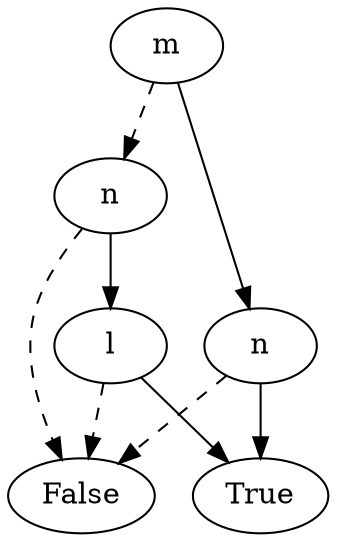 digraph{2202465129552[label=m]2202465138960[label="n"]
2202465129552 -> 2202465138960[style=dashed label="" fontcolor = gray]
2202465137232[label="False"]
2202465138960 -> 2202465137232[style=dashed label="" fontcolor = gray]
2202465128464[label="l"]
2202465138960 -> 2202465128464 [label="" fontcolor = gray]
2202465137232[label="False"]
2202465128464 -> 2202465137232[style=dashed label="" fontcolor = gray]
2202465132112[label="True"]
2202465128464 -> 2202465132112 [label="" fontcolor = gray]
2202465132304[label="n"]
2202465129552 -> 2202465132304 [label="" fontcolor = gray]
2202465137232[label="False"]
2202465132304 -> 2202465137232[style=dashed label="" fontcolor = gray]
2202465132112[label="True"]
2202465132304 -> 2202465132112 [label="" fontcolor = gray]
}